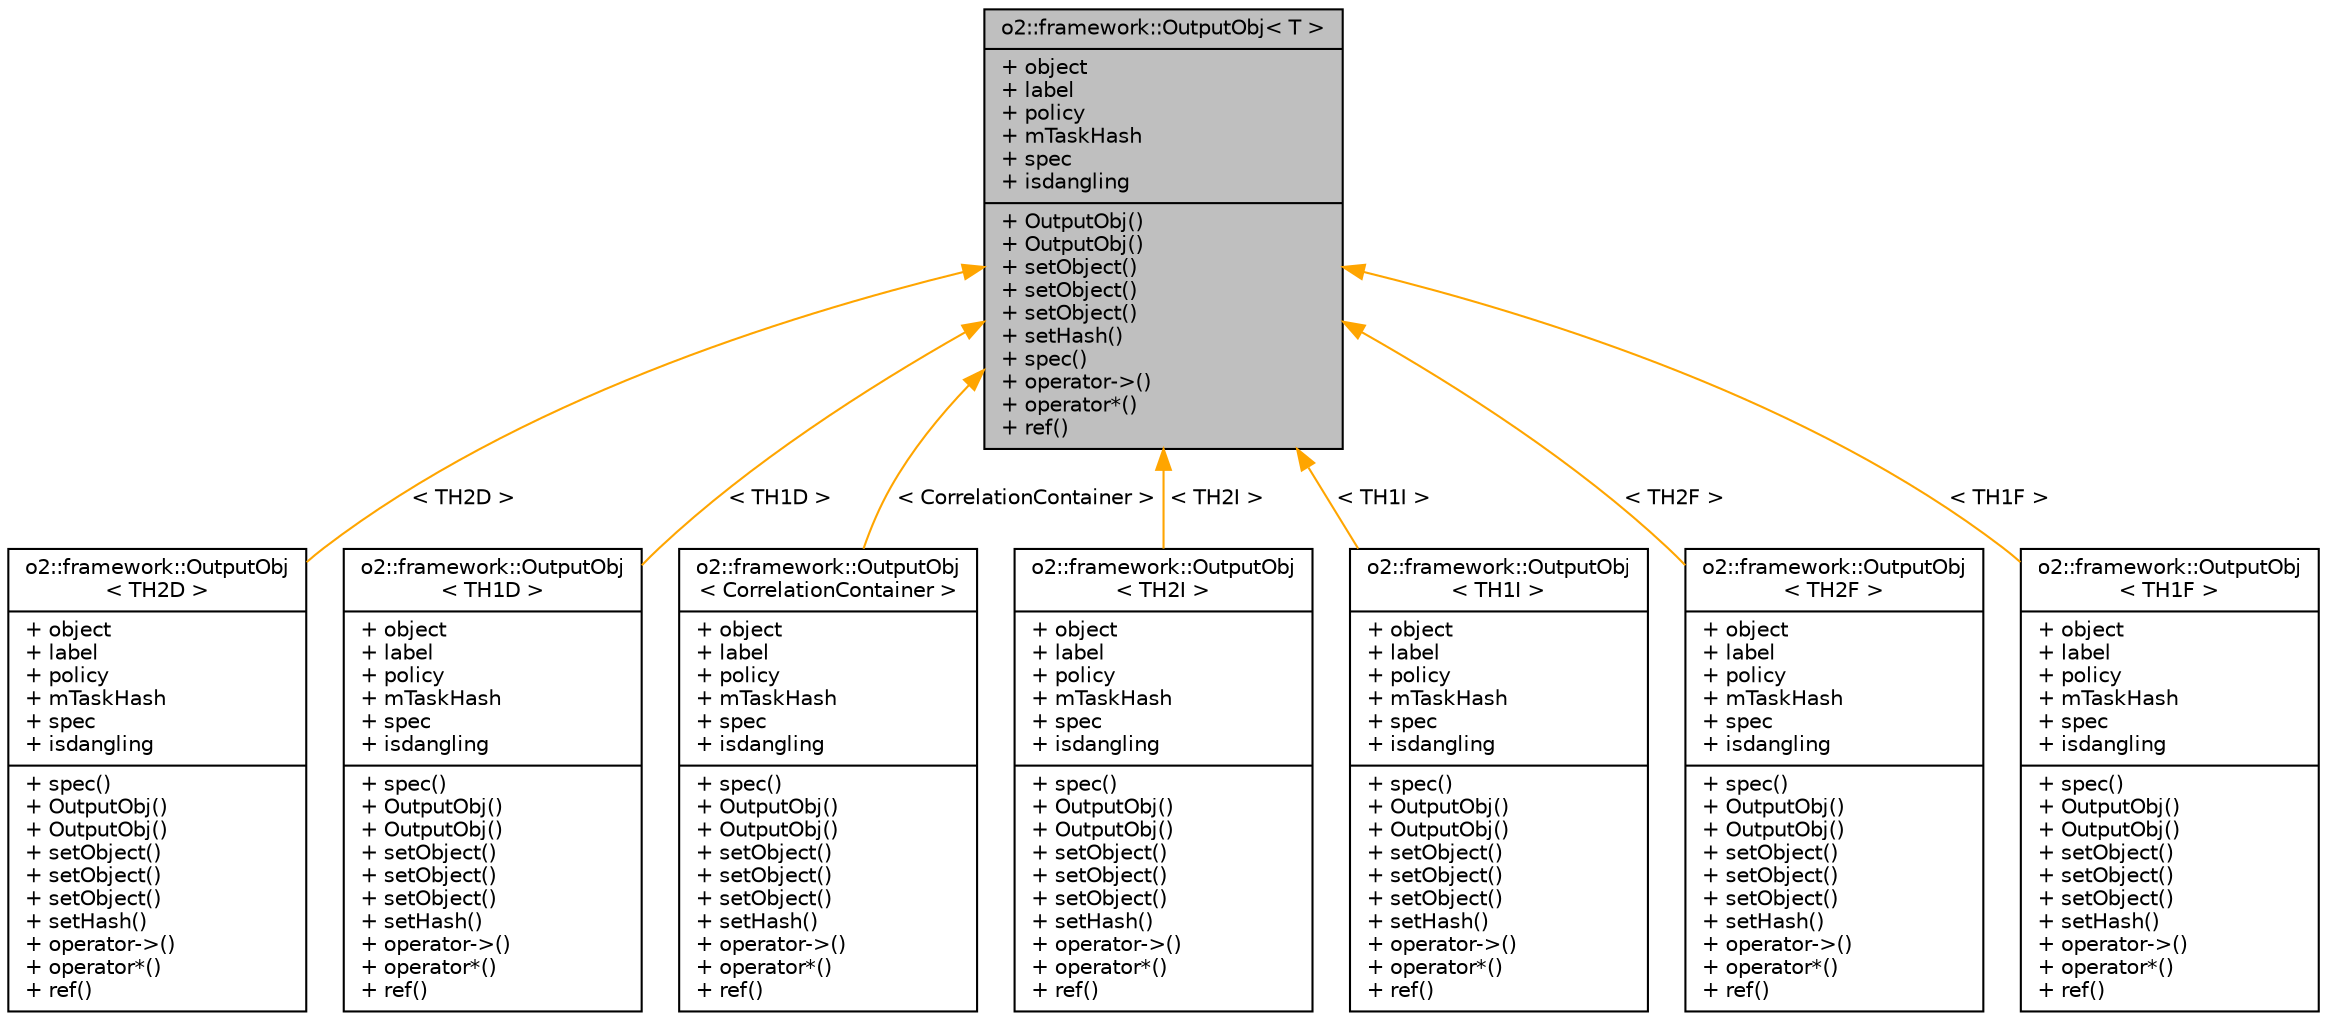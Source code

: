 digraph "o2::framework::OutputObj&lt; T &gt;"
{
 // INTERACTIVE_SVG=YES
  bgcolor="transparent";
  edge [fontname="Helvetica",fontsize="10",labelfontname="Helvetica",labelfontsize="10"];
  node [fontname="Helvetica",fontsize="10",shape=record];
  Node0 [label="{o2::framework::OutputObj\< T \>\n|+ object\l+ label\l+ policy\l+ mTaskHash\l+ spec\l+ isdangling\l|+ OutputObj()\l+ OutputObj()\l+ setObject()\l+ setObject()\l+ setObject()\l+ setHash()\l+ spec()\l+ operator-\>()\l+ operator*()\l+ ref()\l}",height=0.2,width=0.4,color="black", fillcolor="grey75", style="filled", fontcolor="black"];
  Node0 -> Node1 [dir="back",color="orange",fontsize="10",style="solid",label=" \< TH2D \>" ,fontname="Helvetica"];
  Node1 [label="{o2::framework::OutputObj\l\< TH2D \>\n|+ object\l+ label\l+ policy\l+ mTaskHash\l+ spec\l+ isdangling\l|+ spec()\l+ OutputObj()\l+ OutputObj()\l+ setObject()\l+ setObject()\l+ setObject()\l+ setHash()\l+ operator-\>()\l+ operator*()\l+ ref()\l}",height=0.2,width=0.4,color="black",URL="$d4/d79/structo2_1_1framework_1_1OutputObj.html"];
  Node0 -> Node2 [dir="back",color="orange",fontsize="10",style="solid",label=" \< TH1D \>" ,fontname="Helvetica"];
  Node2 [label="{o2::framework::OutputObj\l\< TH1D \>\n|+ object\l+ label\l+ policy\l+ mTaskHash\l+ spec\l+ isdangling\l|+ spec()\l+ OutputObj()\l+ OutputObj()\l+ setObject()\l+ setObject()\l+ setObject()\l+ setHash()\l+ operator-\>()\l+ operator*()\l+ ref()\l}",height=0.2,width=0.4,color="black",URL="$d4/d79/structo2_1_1framework_1_1OutputObj.html"];
  Node0 -> Node3 [dir="back",color="orange",fontsize="10",style="solid",label=" \< CorrelationContainer \>" ,fontname="Helvetica"];
  Node3 [label="{o2::framework::OutputObj\l\< CorrelationContainer \>\n|+ object\l+ label\l+ policy\l+ mTaskHash\l+ spec\l+ isdangling\l|+ spec()\l+ OutputObj()\l+ OutputObj()\l+ setObject()\l+ setObject()\l+ setObject()\l+ setHash()\l+ operator-\>()\l+ operator*()\l+ ref()\l}",height=0.2,width=0.4,color="black",URL="$d4/d79/structo2_1_1framework_1_1OutputObj.html"];
  Node0 -> Node4 [dir="back",color="orange",fontsize="10",style="solid",label=" \< TH2I \>" ,fontname="Helvetica"];
  Node4 [label="{o2::framework::OutputObj\l\< TH2I \>\n|+ object\l+ label\l+ policy\l+ mTaskHash\l+ spec\l+ isdangling\l|+ spec()\l+ OutputObj()\l+ OutputObj()\l+ setObject()\l+ setObject()\l+ setObject()\l+ setHash()\l+ operator-\>()\l+ operator*()\l+ ref()\l}",height=0.2,width=0.4,color="black",URL="$d4/d79/structo2_1_1framework_1_1OutputObj.html"];
  Node0 -> Node5 [dir="back",color="orange",fontsize="10",style="solid",label=" \< TH1I \>" ,fontname="Helvetica"];
  Node5 [label="{o2::framework::OutputObj\l\< TH1I \>\n|+ object\l+ label\l+ policy\l+ mTaskHash\l+ spec\l+ isdangling\l|+ spec()\l+ OutputObj()\l+ OutputObj()\l+ setObject()\l+ setObject()\l+ setObject()\l+ setHash()\l+ operator-\>()\l+ operator*()\l+ ref()\l}",height=0.2,width=0.4,color="black",URL="$d4/d79/structo2_1_1framework_1_1OutputObj.html"];
  Node0 -> Node6 [dir="back",color="orange",fontsize="10",style="solid",label=" \< TH2F \>" ,fontname="Helvetica"];
  Node6 [label="{o2::framework::OutputObj\l\< TH2F \>\n|+ object\l+ label\l+ policy\l+ mTaskHash\l+ spec\l+ isdangling\l|+ spec()\l+ OutputObj()\l+ OutputObj()\l+ setObject()\l+ setObject()\l+ setObject()\l+ setHash()\l+ operator-\>()\l+ operator*()\l+ ref()\l}",height=0.2,width=0.4,color="black",URL="$d4/d79/structo2_1_1framework_1_1OutputObj.html"];
  Node0 -> Node7 [dir="back",color="orange",fontsize="10",style="solid",label=" \< TH1F \>" ,fontname="Helvetica"];
  Node7 [label="{o2::framework::OutputObj\l\< TH1F \>\n|+ object\l+ label\l+ policy\l+ mTaskHash\l+ spec\l+ isdangling\l|+ spec()\l+ OutputObj()\l+ OutputObj()\l+ setObject()\l+ setObject()\l+ setObject()\l+ setHash()\l+ operator-\>()\l+ operator*()\l+ ref()\l}",height=0.2,width=0.4,color="black",URL="$d4/d79/structo2_1_1framework_1_1OutputObj.html"];
}
